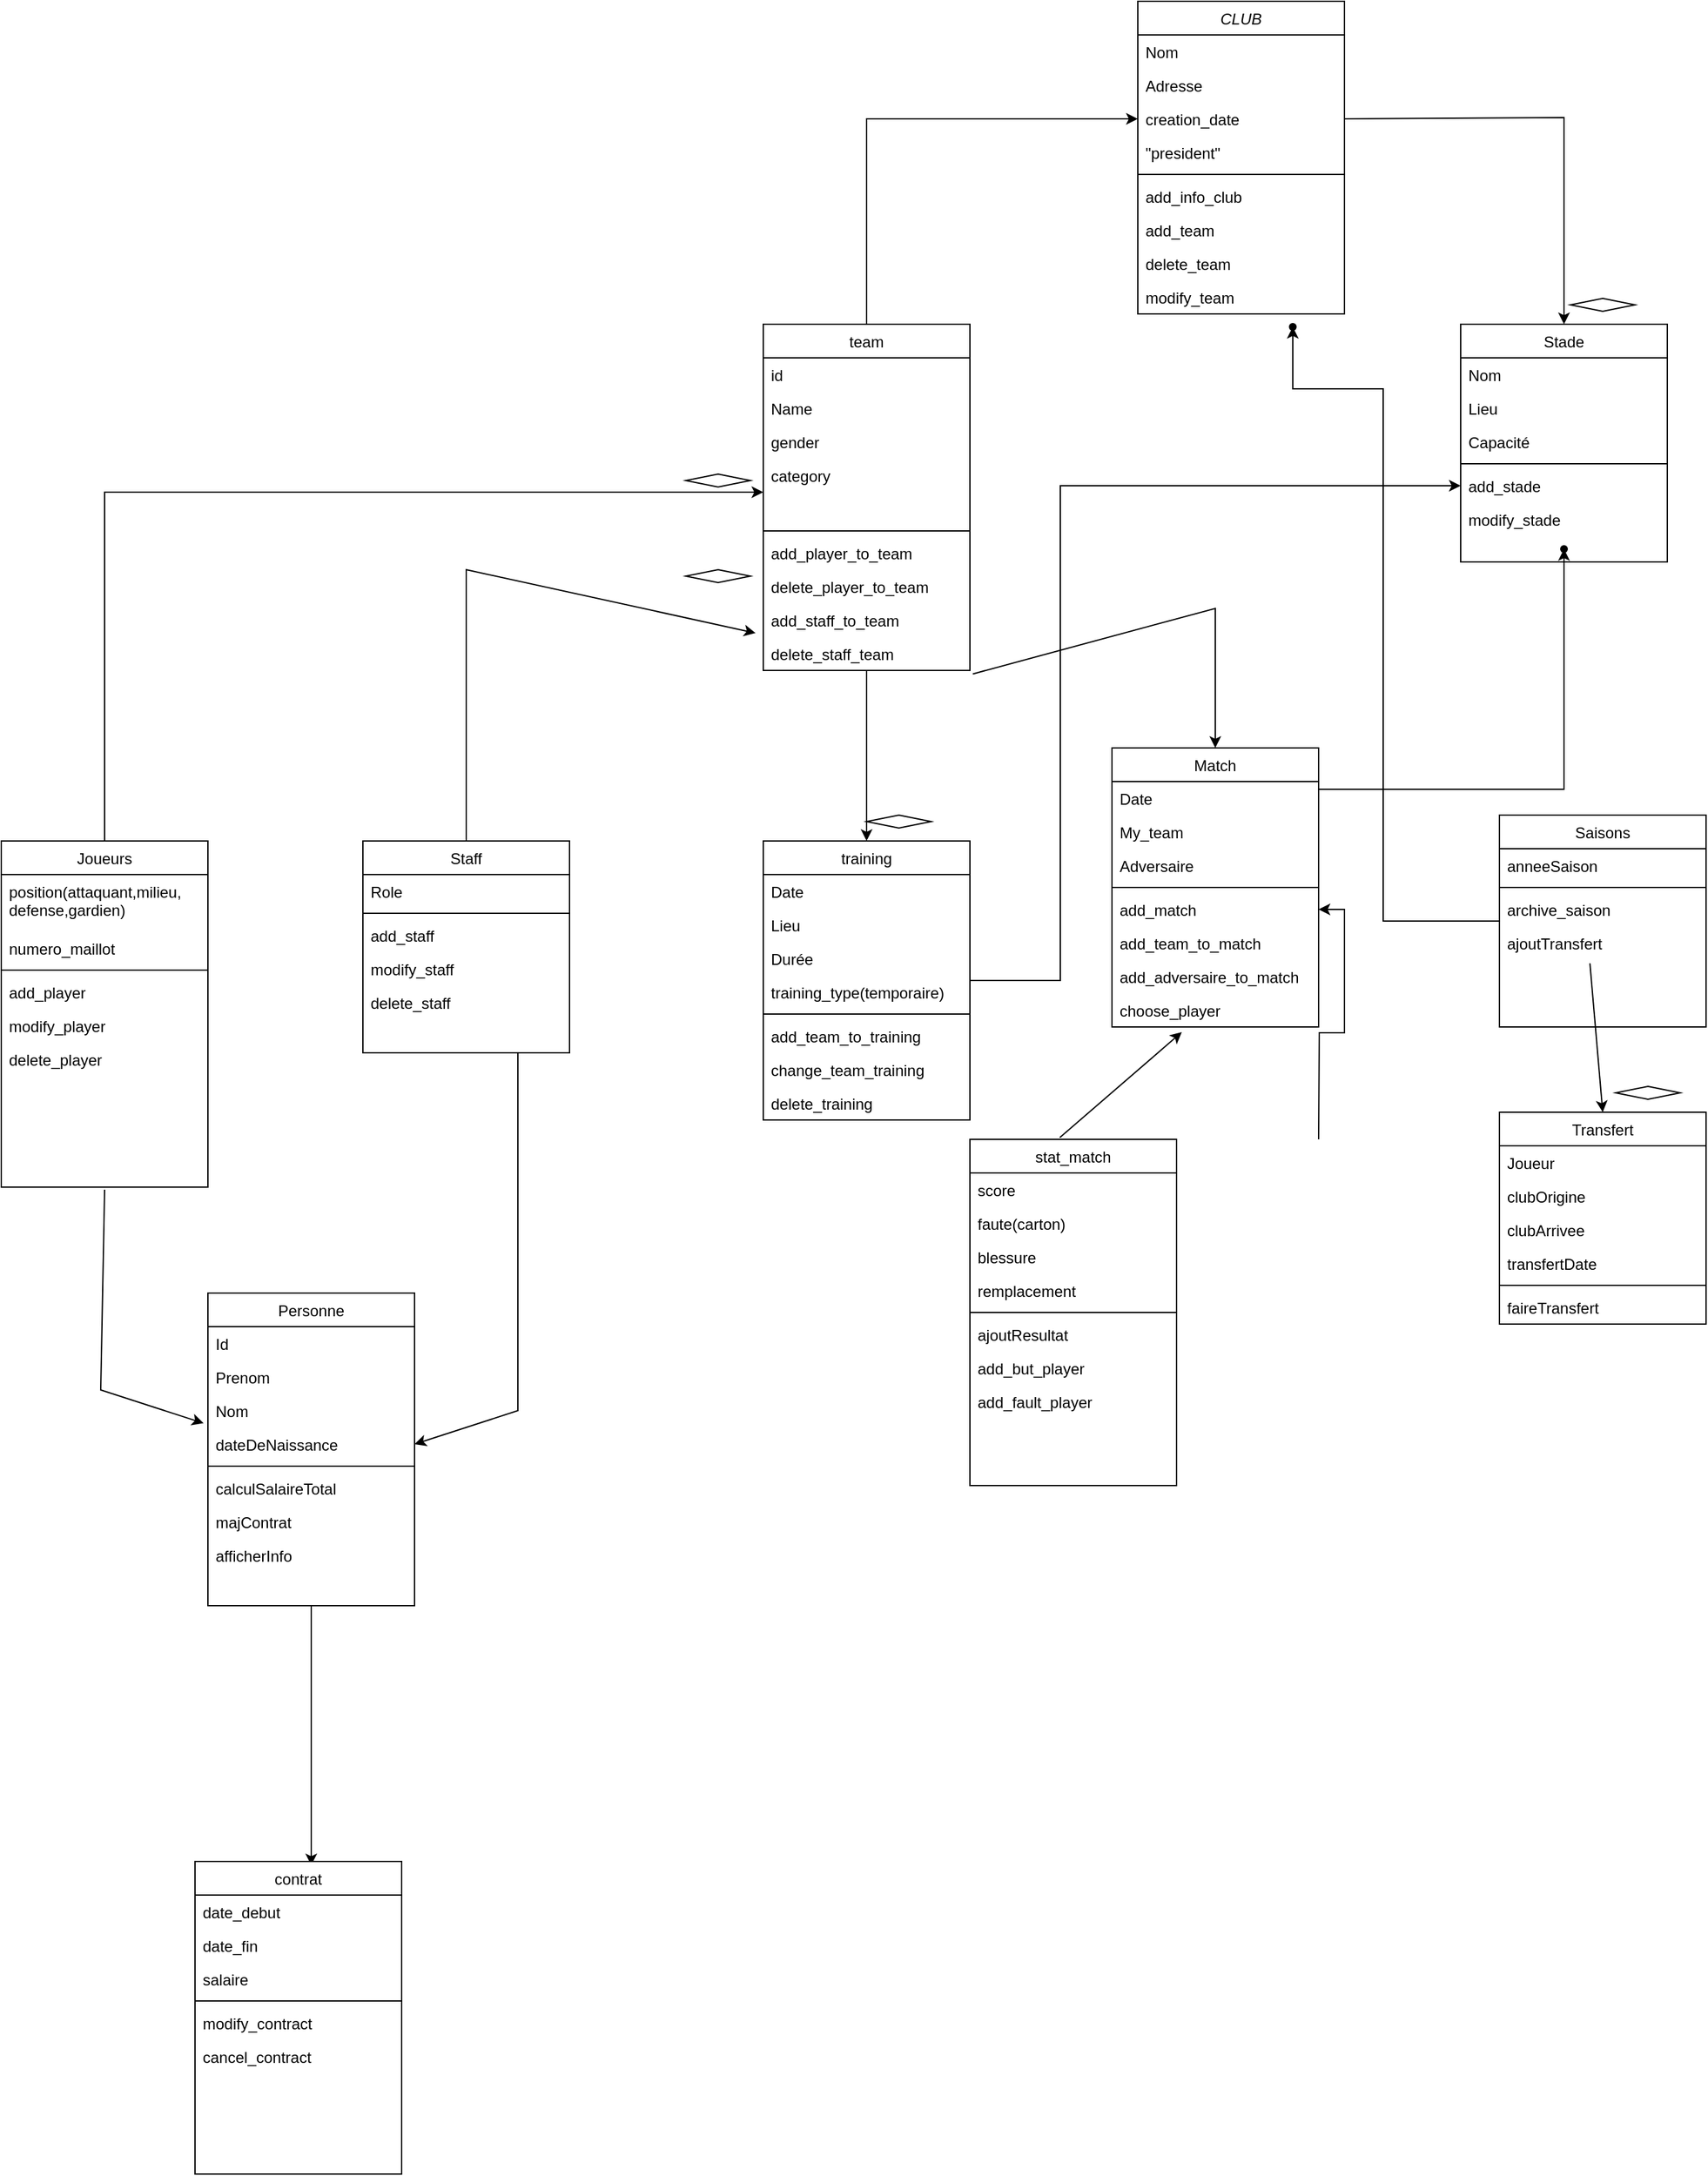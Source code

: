 <mxfile version="24.4.0" type="device">
  <diagram id="C5RBs43oDa-KdzZeNtuy" name="Page-1">
    <mxGraphModel dx="2309" dy="802" grid="1" gridSize="10" guides="1" tooltips="1" connect="1" arrows="1" fold="1" page="1" pageScale="1" pageWidth="827" pageHeight="1169" math="0" shadow="0">
      <root>
        <mxCell id="WIyWlLk6GJQsqaUBKTNV-0" />
        <mxCell id="WIyWlLk6GJQsqaUBKTNV-1" parent="WIyWlLk6GJQsqaUBKTNV-0" />
        <mxCell id="zkfFHV4jXpPFQw0GAbJ--0" value="CLUB" style="swimlane;fontStyle=2;align=center;verticalAlign=top;childLayout=stackLayout;horizontal=1;startSize=26;horizontalStack=0;resizeParent=1;resizeLast=0;collapsible=1;marginBottom=0;rounded=0;shadow=0;strokeWidth=1;" parent="WIyWlLk6GJQsqaUBKTNV-1" vertex="1">
          <mxGeometry x="320" y="20" width="160" height="242" as="geometry">
            <mxRectangle x="230" y="140" width="160" height="26" as="alternateBounds" />
          </mxGeometry>
        </mxCell>
        <mxCell id="zkfFHV4jXpPFQw0GAbJ--1" value="Nom" style="text;align=left;verticalAlign=top;spacingLeft=4;spacingRight=4;overflow=hidden;rotatable=0;points=[[0,0.5],[1,0.5]];portConstraint=eastwest;" parent="zkfFHV4jXpPFQw0GAbJ--0" vertex="1">
          <mxGeometry y="26" width="160" height="26" as="geometry" />
        </mxCell>
        <mxCell id="zkfFHV4jXpPFQw0GAbJ--2" value="Adresse" style="text;align=left;verticalAlign=top;spacingLeft=4;spacingRight=4;overflow=hidden;rotatable=0;points=[[0,0.5],[1,0.5]];portConstraint=eastwest;rounded=0;shadow=0;html=0;" parent="zkfFHV4jXpPFQw0GAbJ--0" vertex="1">
          <mxGeometry y="52" width="160" height="26" as="geometry" />
        </mxCell>
        <mxCell id="zkfFHV4jXpPFQw0GAbJ--3" value="creation_date" style="text;align=left;verticalAlign=top;spacingLeft=4;spacingRight=4;overflow=hidden;rotatable=0;points=[[0,0.5],[1,0.5]];portConstraint=eastwest;rounded=0;shadow=0;html=0;" parent="zkfFHV4jXpPFQw0GAbJ--0" vertex="1">
          <mxGeometry y="78" width="160" height="26" as="geometry" />
        </mxCell>
        <mxCell id="NdkI04tb-at2lnEDGvWP-92" value="&quot;president&quot;" style="text;align=left;verticalAlign=top;spacingLeft=4;spacingRight=4;overflow=hidden;rotatable=0;points=[[0,0.5],[1,0.5]];portConstraint=eastwest;rounded=0;shadow=0;html=0;" parent="zkfFHV4jXpPFQw0GAbJ--0" vertex="1">
          <mxGeometry y="104" width="160" height="26" as="geometry" />
        </mxCell>
        <mxCell id="zkfFHV4jXpPFQw0GAbJ--4" value="" style="line;html=1;strokeWidth=1;align=left;verticalAlign=middle;spacingTop=-1;spacingLeft=3;spacingRight=3;rotatable=0;labelPosition=right;points=[];portConstraint=eastwest;" parent="zkfFHV4jXpPFQw0GAbJ--0" vertex="1">
          <mxGeometry y="130" width="160" height="8" as="geometry" />
        </mxCell>
        <mxCell id="-sGyYgRfLH1E_sFaQL2R-50" value="add_info_club" style="text;align=left;verticalAlign=top;spacingLeft=4;spacingRight=4;overflow=hidden;rotatable=0;points=[[0,0.5],[1,0.5]];portConstraint=eastwest;rounded=0;shadow=0;html=0;" vertex="1" parent="zkfFHV4jXpPFQw0GAbJ--0">
          <mxGeometry y="138" width="160" height="26" as="geometry" />
        </mxCell>
        <mxCell id="-sGyYgRfLH1E_sFaQL2R-53" value="add_team" style="text;align=left;verticalAlign=top;spacingLeft=4;spacingRight=4;overflow=hidden;rotatable=0;points=[[0,0.5],[1,0.5]];portConstraint=eastwest;rounded=0;shadow=0;html=0;" vertex="1" parent="zkfFHV4jXpPFQw0GAbJ--0">
          <mxGeometry y="164" width="160" height="26" as="geometry" />
        </mxCell>
        <mxCell id="-sGyYgRfLH1E_sFaQL2R-51" value="delete_team" style="text;align=left;verticalAlign=top;spacingLeft=4;spacingRight=4;overflow=hidden;rotatable=0;points=[[0,0.5],[1,0.5]];portConstraint=eastwest;rounded=0;shadow=0;html=0;" vertex="1" parent="zkfFHV4jXpPFQw0GAbJ--0">
          <mxGeometry y="190" width="160" height="26" as="geometry" />
        </mxCell>
        <mxCell id="-sGyYgRfLH1E_sFaQL2R-52" value="modify_team" style="text;align=left;verticalAlign=top;spacingLeft=4;spacingRight=4;overflow=hidden;rotatable=0;points=[[0,0.5],[1,0.5]];portConstraint=eastwest;rounded=0;shadow=0;html=0;" vertex="1" parent="zkfFHV4jXpPFQw0GAbJ--0">
          <mxGeometry y="216" width="160" height="26" as="geometry" />
        </mxCell>
        <mxCell id="zkfFHV4jXpPFQw0GAbJ--6" value="team" style="swimlane;fontStyle=0;align=center;verticalAlign=top;childLayout=stackLayout;horizontal=1;startSize=26;horizontalStack=0;resizeParent=1;resizeLast=0;collapsible=1;marginBottom=0;rounded=0;shadow=0;strokeWidth=1;" parent="WIyWlLk6GJQsqaUBKTNV-1" vertex="1">
          <mxGeometry x="30" y="270" width="160" height="268" as="geometry">
            <mxRectangle x="130" y="380" width="160" height="26" as="alternateBounds" />
          </mxGeometry>
        </mxCell>
        <mxCell id="zkfFHV4jXpPFQw0GAbJ--7" value="id" style="text;align=left;verticalAlign=top;spacingLeft=4;spacingRight=4;overflow=hidden;rotatable=0;points=[[0,0.5],[1,0.5]];portConstraint=eastwest;" parent="zkfFHV4jXpPFQw0GAbJ--6" vertex="1">
          <mxGeometry y="26" width="160" height="26" as="geometry" />
        </mxCell>
        <mxCell id="-sGyYgRfLH1E_sFaQL2R-17" value="Name" style="text;align=left;verticalAlign=top;spacingLeft=4;spacingRight=4;overflow=hidden;rotatable=0;points=[[0,0.5],[1,0.5]];portConstraint=eastwest;" vertex="1" parent="zkfFHV4jXpPFQw0GAbJ--6">
          <mxGeometry y="52" width="160" height="26" as="geometry" />
        </mxCell>
        <mxCell id="zkfFHV4jXpPFQw0GAbJ--8" value="gender" style="text;align=left;verticalAlign=top;spacingLeft=4;spacingRight=4;overflow=hidden;rotatable=0;points=[[0,0.5],[1,0.5]];portConstraint=eastwest;rounded=0;shadow=0;html=0;" parent="zkfFHV4jXpPFQw0GAbJ--6" vertex="1">
          <mxGeometry y="78" width="160" height="26" as="geometry" />
        </mxCell>
        <mxCell id="-sGyYgRfLH1E_sFaQL2R-16" value="category" style="text;align=left;verticalAlign=top;spacingLeft=4;spacingRight=4;overflow=hidden;rotatable=0;points=[[0,0.5],[1,0.5]];portConstraint=eastwest;rounded=0;shadow=0;html=0;" vertex="1" parent="zkfFHV4jXpPFQw0GAbJ--6">
          <mxGeometry y="104" width="160" height="26" as="geometry" />
        </mxCell>
        <mxCell id="NdkI04tb-at2lnEDGvWP-2" value="&#xa;" style="text;align=left;verticalAlign=top;spacingLeft=4;spacingRight=4;overflow=hidden;rotatable=0;points=[[0,0.5],[1,0.5]];portConstraint=eastwest;rounded=0;shadow=0;html=0;" parent="zkfFHV4jXpPFQw0GAbJ--6" vertex="1">
          <mxGeometry y="130" width="160" height="26" as="geometry" />
        </mxCell>
        <mxCell id="zkfFHV4jXpPFQw0GAbJ--9" value="" style="line;html=1;strokeWidth=1;align=left;verticalAlign=middle;spacingTop=-1;spacingLeft=3;spacingRight=3;rotatable=0;labelPosition=right;points=[];portConstraint=eastwest;" parent="zkfFHV4jXpPFQw0GAbJ--6" vertex="1">
          <mxGeometry y="156" width="160" height="8" as="geometry" />
        </mxCell>
        <mxCell id="zkfFHV4jXpPFQw0GAbJ--10" value="add_player_to_team" style="text;align=left;verticalAlign=top;spacingLeft=4;spacingRight=4;overflow=hidden;rotatable=0;points=[[0,0.5],[1,0.5]];portConstraint=eastwest;fontStyle=0" parent="zkfFHV4jXpPFQw0GAbJ--6" vertex="1">
          <mxGeometry y="164" width="160" height="26" as="geometry" />
        </mxCell>
        <mxCell id="zkfFHV4jXpPFQw0GAbJ--11" value="delete_player_to_team" style="text;align=left;verticalAlign=top;spacingLeft=4;spacingRight=4;overflow=hidden;rotatable=0;points=[[0,0.5],[1,0.5]];portConstraint=eastwest;" parent="zkfFHV4jXpPFQw0GAbJ--6" vertex="1">
          <mxGeometry y="190" width="160" height="26" as="geometry" />
        </mxCell>
        <mxCell id="NdkI04tb-at2lnEDGvWP-4" value="add_staff_to_team" style="text;align=left;verticalAlign=top;spacingLeft=4;spacingRight=4;overflow=hidden;rotatable=0;points=[[0,0.5],[1,0.5]];portConstraint=eastwest;rounded=0;shadow=0;html=0;" parent="zkfFHV4jXpPFQw0GAbJ--6" vertex="1">
          <mxGeometry y="216" width="160" height="26" as="geometry" />
        </mxCell>
        <mxCell id="NdkI04tb-at2lnEDGvWP-5" value="delete_staff_team" style="text;align=left;verticalAlign=top;spacingLeft=4;spacingRight=4;overflow=hidden;rotatable=0;points=[[0,0.5],[1,0.5]];portConstraint=eastwest;rounded=0;shadow=0;html=0;" parent="zkfFHV4jXpPFQw0GAbJ--6" vertex="1">
          <mxGeometry y="242" width="160" height="26" as="geometry" />
        </mxCell>
        <mxCell id="zkfFHV4jXpPFQw0GAbJ--17" value="Stade" style="swimlane;fontStyle=0;align=center;verticalAlign=top;childLayout=stackLayout;horizontal=1;startSize=26;horizontalStack=0;resizeParent=1;resizeLast=0;collapsible=1;marginBottom=0;rounded=0;shadow=0;strokeWidth=1;" parent="WIyWlLk6GJQsqaUBKTNV-1" vertex="1">
          <mxGeometry x="570" y="270" width="160" height="184" as="geometry">
            <mxRectangle x="550" y="140" width="160" height="26" as="alternateBounds" />
          </mxGeometry>
        </mxCell>
        <mxCell id="zkfFHV4jXpPFQw0GAbJ--18" value="Nom" style="text;align=left;verticalAlign=top;spacingLeft=4;spacingRight=4;overflow=hidden;rotatable=0;points=[[0,0.5],[1,0.5]];portConstraint=eastwest;" parent="zkfFHV4jXpPFQw0GAbJ--17" vertex="1">
          <mxGeometry y="26" width="160" height="26" as="geometry" />
        </mxCell>
        <mxCell id="zkfFHV4jXpPFQw0GAbJ--19" value="Lieu   " style="text;align=left;verticalAlign=top;spacingLeft=4;spacingRight=4;overflow=hidden;rotatable=0;points=[[0,0.5],[1,0.5]];portConstraint=eastwest;rounded=0;shadow=0;html=0;" parent="zkfFHV4jXpPFQw0GAbJ--17" vertex="1">
          <mxGeometry y="52" width="160" height="26" as="geometry" />
        </mxCell>
        <mxCell id="zkfFHV4jXpPFQw0GAbJ--20" value="Capacité" style="text;align=left;verticalAlign=top;spacingLeft=4;spacingRight=4;overflow=hidden;rotatable=0;points=[[0,0.5],[1,0.5]];portConstraint=eastwest;rounded=0;shadow=0;html=0;" parent="zkfFHV4jXpPFQw0GAbJ--17" vertex="1">
          <mxGeometry y="78" width="160" height="26" as="geometry" />
        </mxCell>
        <mxCell id="zkfFHV4jXpPFQw0GAbJ--23" value="" style="line;html=1;strokeWidth=1;align=left;verticalAlign=middle;spacingTop=-1;spacingLeft=3;spacingRight=3;rotatable=0;labelPosition=right;points=[];portConstraint=eastwest;" parent="zkfFHV4jXpPFQw0GAbJ--17" vertex="1">
          <mxGeometry y="104" width="160" height="8" as="geometry" />
        </mxCell>
        <mxCell id="-sGyYgRfLH1E_sFaQL2R-54" value="add_stade" style="text;align=left;verticalAlign=top;spacingLeft=4;spacingRight=4;overflow=hidden;rotatable=0;points=[[0,0.5],[1,0.5]];portConstraint=eastwest;rounded=0;shadow=0;html=0;" vertex="1" parent="zkfFHV4jXpPFQw0GAbJ--17">
          <mxGeometry y="112" width="160" height="26" as="geometry" />
        </mxCell>
        <mxCell id="-sGyYgRfLH1E_sFaQL2R-55" value="modify_stade" style="text;align=left;verticalAlign=top;spacingLeft=4;spacingRight=4;overflow=hidden;rotatable=0;points=[[0,0.5],[1,0.5]];portConstraint=eastwest;rounded=0;shadow=0;html=0;" vertex="1" parent="zkfFHV4jXpPFQw0GAbJ--17">
          <mxGeometry y="138" width="160" height="26" as="geometry" />
        </mxCell>
        <mxCell id="-sGyYgRfLH1E_sFaQL2R-57" value="" style="shape=waypoint;sketch=0;size=6;pointerEvents=1;points=[];fillColor=default;resizable=0;rotatable=0;perimeter=centerPerimeter;snapToPoint=1;verticalAlign=top;fontStyle=0;startSize=26;rounded=0;shadow=0;strokeWidth=1;" vertex="1" parent="zkfFHV4jXpPFQw0GAbJ--17">
          <mxGeometry y="164" width="160" height="20" as="geometry" />
        </mxCell>
        <mxCell id="NdkI04tb-at2lnEDGvWP-6" value="" style="endArrow=classic;html=1;rounded=0;exitX=0.5;exitY=0;exitDx=0;exitDy=0;entryX=0;entryY=0.5;entryDx=0;entryDy=0;" parent="WIyWlLk6GJQsqaUBKTNV-1" source="zkfFHV4jXpPFQw0GAbJ--6" target="zkfFHV4jXpPFQw0GAbJ--3" edge="1">
          <mxGeometry width="50" height="50" relative="1" as="geometry">
            <mxPoint x="410" y="440" as="sourcePoint" />
            <mxPoint x="460" y="390" as="targetPoint" />
            <Array as="points">
              <mxPoint x="110" y="111" />
            </Array>
          </mxGeometry>
        </mxCell>
        <mxCell id="NdkI04tb-at2lnEDGvWP-10" value="" style="endArrow=classic;html=1;rounded=0;exitX=1;exitY=0.5;exitDx=0;exitDy=0;entryX=0.5;entryY=0;entryDx=0;entryDy=0;" parent="WIyWlLk6GJQsqaUBKTNV-1" source="zkfFHV4jXpPFQw0GAbJ--3" target="zkfFHV4jXpPFQw0GAbJ--17" edge="1">
          <mxGeometry width="50" height="50" relative="1" as="geometry">
            <mxPoint x="410" y="440" as="sourcePoint" />
            <mxPoint x="460" y="390" as="targetPoint" />
            <Array as="points">
              <mxPoint x="650" y="110" />
            </Array>
          </mxGeometry>
        </mxCell>
        <mxCell id="NdkI04tb-at2lnEDGvWP-11" value="" style="endArrow=classic;html=1;rounded=0;exitX=0.5;exitY=1;exitDx=0;exitDy=0;" parent="WIyWlLk6GJQsqaUBKTNV-1" source="zkfFHV4jXpPFQw0GAbJ--6" edge="1">
          <mxGeometry width="50" height="50" relative="1" as="geometry">
            <mxPoint x="410" y="440" as="sourcePoint" />
            <mxPoint x="110" y="670" as="targetPoint" />
          </mxGeometry>
        </mxCell>
        <mxCell id="-sGyYgRfLH1E_sFaQL2R-56" value="" style="edgeStyle=orthogonalEdgeStyle;rounded=0;orthogonalLoop=1;jettySize=auto;html=1;entryX=0;entryY=0.5;entryDx=0;entryDy=0;" edge="1" parent="WIyWlLk6GJQsqaUBKTNV-1" source="NdkI04tb-at2lnEDGvWP-12" target="-sGyYgRfLH1E_sFaQL2R-54">
          <mxGeometry relative="1" as="geometry">
            <Array as="points">
              <mxPoint x="260" y="778" />
              <mxPoint x="260" y="395" />
            </Array>
          </mxGeometry>
        </mxCell>
        <mxCell id="NdkI04tb-at2lnEDGvWP-12" value="training" style="swimlane;fontStyle=0;align=center;verticalAlign=top;childLayout=stackLayout;horizontal=1;startSize=26;horizontalStack=0;resizeParent=1;resizeLast=0;collapsible=1;marginBottom=0;rounded=0;shadow=0;strokeWidth=1;" parent="WIyWlLk6GJQsqaUBKTNV-1" vertex="1">
          <mxGeometry x="30" y="670" width="160" height="216" as="geometry">
            <mxRectangle x="130" y="380" width="160" height="26" as="alternateBounds" />
          </mxGeometry>
        </mxCell>
        <mxCell id="NdkI04tb-at2lnEDGvWP-13" value="Date" style="text;align=left;verticalAlign=top;spacingLeft=4;spacingRight=4;overflow=hidden;rotatable=0;points=[[0,0.5],[1,0.5]];portConstraint=eastwest;" parent="NdkI04tb-at2lnEDGvWP-12" vertex="1">
          <mxGeometry y="26" width="160" height="26" as="geometry" />
        </mxCell>
        <mxCell id="NdkI04tb-at2lnEDGvWP-14" value="Lieu" style="text;align=left;verticalAlign=top;spacingLeft=4;spacingRight=4;overflow=hidden;rotatable=0;points=[[0,0.5],[1,0.5]];portConstraint=eastwest;rounded=0;shadow=0;html=0;" parent="NdkI04tb-at2lnEDGvWP-12" vertex="1">
          <mxGeometry y="52" width="160" height="26" as="geometry" />
        </mxCell>
        <mxCell id="NdkI04tb-at2lnEDGvWP-15" value="Durée" style="text;align=left;verticalAlign=top;spacingLeft=4;spacingRight=4;overflow=hidden;rotatable=0;points=[[0,0.5],[1,0.5]];portConstraint=eastwest;rounded=0;shadow=0;html=0;" parent="NdkI04tb-at2lnEDGvWP-12" vertex="1">
          <mxGeometry y="78" width="160" height="26" as="geometry" />
        </mxCell>
        <mxCell id="-sGyYgRfLH1E_sFaQL2R-26" value="training_type(temporaire)" style="text;align=left;verticalAlign=top;spacingLeft=4;spacingRight=4;overflow=hidden;rotatable=0;points=[[0,0.5],[1,0.5]];portConstraint=eastwest;rounded=0;shadow=0;html=0;" vertex="1" parent="NdkI04tb-at2lnEDGvWP-12">
          <mxGeometry y="104" width="160" height="26" as="geometry" />
        </mxCell>
        <mxCell id="NdkI04tb-at2lnEDGvWP-16" value="" style="line;html=1;strokeWidth=1;align=left;verticalAlign=middle;spacingTop=-1;spacingLeft=3;spacingRight=3;rotatable=0;labelPosition=right;points=[];portConstraint=eastwest;" parent="NdkI04tb-at2lnEDGvWP-12" vertex="1">
          <mxGeometry y="130" width="160" height="8" as="geometry" />
        </mxCell>
        <mxCell id="NdkI04tb-at2lnEDGvWP-17" value="add_team_to_training" style="text;align=left;verticalAlign=top;spacingLeft=4;spacingRight=4;overflow=hidden;rotatable=0;points=[[0,0.5],[1,0.5]];portConstraint=eastwest;fontStyle=0" parent="NdkI04tb-at2lnEDGvWP-12" vertex="1">
          <mxGeometry y="138" width="160" height="26" as="geometry" />
        </mxCell>
        <mxCell id="-sGyYgRfLH1E_sFaQL2R-28" value="change_team_training" style="text;align=left;verticalAlign=top;spacingLeft=4;spacingRight=4;overflow=hidden;rotatable=0;points=[[0,0.5],[1,0.5]];portConstraint=eastwest;fontStyle=0" vertex="1" parent="NdkI04tb-at2lnEDGvWP-12">
          <mxGeometry y="164" width="160" height="26" as="geometry" />
        </mxCell>
        <mxCell id="-sGyYgRfLH1E_sFaQL2R-29" value="delete_training" style="text;align=left;verticalAlign=top;spacingLeft=4;spacingRight=4;overflow=hidden;rotatable=0;points=[[0,0.5],[1,0.5]];portConstraint=eastwest;fontStyle=0" vertex="1" parent="NdkI04tb-at2lnEDGvWP-12">
          <mxGeometry y="190" width="160" height="26" as="geometry" />
        </mxCell>
        <mxCell id="-sGyYgRfLH1E_sFaQL2R-58" value="" style="edgeStyle=orthogonalEdgeStyle;rounded=0;orthogonalLoop=1;jettySize=auto;html=1;" edge="1" parent="WIyWlLk6GJQsqaUBKTNV-1" source="NdkI04tb-at2lnEDGvWP-21" target="-sGyYgRfLH1E_sFaQL2R-57">
          <mxGeometry relative="1" as="geometry">
            <Array as="points">
              <mxPoint x="650" y="630" />
            </Array>
          </mxGeometry>
        </mxCell>
        <mxCell id="NdkI04tb-at2lnEDGvWP-21" value="Match" style="swimlane;fontStyle=0;align=center;verticalAlign=top;childLayout=stackLayout;horizontal=1;startSize=26;horizontalStack=0;resizeParent=1;resizeLast=0;collapsible=1;marginBottom=0;rounded=0;shadow=0;strokeWidth=1;" parent="WIyWlLk6GJQsqaUBKTNV-1" vertex="1">
          <mxGeometry x="300" y="598" width="160" height="216" as="geometry">
            <mxRectangle x="130" y="380" width="160" height="26" as="alternateBounds" />
          </mxGeometry>
        </mxCell>
        <mxCell id="NdkI04tb-at2lnEDGvWP-22" value="Date" style="text;align=left;verticalAlign=top;spacingLeft=4;spacingRight=4;overflow=hidden;rotatable=0;points=[[0,0.5],[1,0.5]];portConstraint=eastwest;" parent="NdkI04tb-at2lnEDGvWP-21" vertex="1">
          <mxGeometry y="26" width="160" height="26" as="geometry" />
        </mxCell>
        <mxCell id="-sGyYgRfLH1E_sFaQL2R-43" value="My_team" style="text;align=left;verticalAlign=top;spacingLeft=4;spacingRight=4;overflow=hidden;rotatable=0;points=[[0,0.5],[1,0.5]];portConstraint=eastwest;" vertex="1" parent="NdkI04tb-at2lnEDGvWP-21">
          <mxGeometry y="52" width="160" height="26" as="geometry" />
        </mxCell>
        <mxCell id="NdkI04tb-at2lnEDGvWP-23" value="Adversaire" style="text;align=left;verticalAlign=top;spacingLeft=4;spacingRight=4;overflow=hidden;rotatable=0;points=[[0,0.5],[1,0.5]];portConstraint=eastwest;rounded=0;shadow=0;html=0;" parent="NdkI04tb-at2lnEDGvWP-21" vertex="1">
          <mxGeometry y="78" width="160" height="26" as="geometry" />
        </mxCell>
        <mxCell id="NdkI04tb-at2lnEDGvWP-25" value="" style="line;html=1;strokeWidth=1;align=left;verticalAlign=middle;spacingTop=-1;spacingLeft=3;spacingRight=3;rotatable=0;labelPosition=right;points=[];portConstraint=eastwest;" parent="NdkI04tb-at2lnEDGvWP-21" vertex="1">
          <mxGeometry y="104" width="160" height="8" as="geometry" />
        </mxCell>
        <mxCell id="NdkI04tb-at2lnEDGvWP-26" value="add_match" style="text;align=left;verticalAlign=top;spacingLeft=4;spacingRight=4;overflow=hidden;rotatable=0;points=[[0,0.5],[1,0.5]];portConstraint=eastwest;fontStyle=0" parent="NdkI04tb-at2lnEDGvWP-21" vertex="1">
          <mxGeometry y="112" width="160" height="26" as="geometry" />
        </mxCell>
        <mxCell id="-sGyYgRfLH1E_sFaQL2R-44" value="add_team_to_match" style="text;align=left;verticalAlign=top;spacingLeft=4;spacingRight=4;overflow=hidden;rotatable=0;points=[[0,0.5],[1,0.5]];portConstraint=eastwest;fontStyle=0" vertex="1" parent="NdkI04tb-at2lnEDGvWP-21">
          <mxGeometry y="138" width="160" height="26" as="geometry" />
        </mxCell>
        <mxCell id="-sGyYgRfLH1E_sFaQL2R-45" value="add_adversaire_to_match" style="text;align=left;verticalAlign=top;spacingLeft=4;spacingRight=4;overflow=hidden;rotatable=0;points=[[0,0.5],[1,0.5]];portConstraint=eastwest;fontStyle=0" vertex="1" parent="NdkI04tb-at2lnEDGvWP-21">
          <mxGeometry y="164" width="160" height="26" as="geometry" />
        </mxCell>
        <mxCell id="-sGyYgRfLH1E_sFaQL2R-48" value="choose_player" style="text;align=left;verticalAlign=top;spacingLeft=4;spacingRight=4;overflow=hidden;rotatable=0;points=[[0,0.5],[1,0.5]];portConstraint=eastwest;fontStyle=0" vertex="1" parent="NdkI04tb-at2lnEDGvWP-21">
          <mxGeometry y="190" width="160" height="26" as="geometry" />
        </mxCell>
        <mxCell id="NdkI04tb-at2lnEDGvWP-27" value="" style="endArrow=classic;html=1;rounded=0;entryX=0.5;entryY=0;entryDx=0;entryDy=0;exitX=1.014;exitY=1.104;exitDx=0;exitDy=0;exitPerimeter=0;" parent="WIyWlLk6GJQsqaUBKTNV-1" source="NdkI04tb-at2lnEDGvWP-5" target="NdkI04tb-at2lnEDGvWP-21" edge="1">
          <mxGeometry width="50" height="50" relative="1" as="geometry">
            <mxPoint x="410" y="560" as="sourcePoint" />
            <mxPoint x="460" y="510" as="targetPoint" />
            <Array as="points">
              <mxPoint x="380" y="490" />
            </Array>
          </mxGeometry>
        </mxCell>
        <mxCell id="NdkI04tb-at2lnEDGvWP-28" value="Staff" style="swimlane;fontStyle=0;align=center;verticalAlign=top;childLayout=stackLayout;horizontal=1;startSize=26;horizontalStack=0;resizeParent=1;resizeLast=0;collapsible=1;marginBottom=0;rounded=0;shadow=0;strokeWidth=1;" parent="WIyWlLk6GJQsqaUBKTNV-1" vertex="1">
          <mxGeometry x="-280" y="670" width="160" height="164" as="geometry">
            <mxRectangle x="130" y="380" width="160" height="26" as="alternateBounds" />
          </mxGeometry>
        </mxCell>
        <mxCell id="NdkI04tb-at2lnEDGvWP-29" value="Role" style="text;align=left;verticalAlign=top;spacingLeft=4;spacingRight=4;overflow=hidden;rotatable=0;points=[[0,0.5],[1,0.5]];portConstraint=eastwest;" parent="NdkI04tb-at2lnEDGvWP-28" vertex="1">
          <mxGeometry y="26" width="160" height="26" as="geometry" />
        </mxCell>
        <mxCell id="NdkI04tb-at2lnEDGvWP-32" value="" style="line;html=1;strokeWidth=1;align=left;verticalAlign=middle;spacingTop=-1;spacingLeft=3;spacingRight=3;rotatable=0;labelPosition=right;points=[];portConstraint=eastwest;" parent="NdkI04tb-at2lnEDGvWP-28" vertex="1">
          <mxGeometry y="52" width="160" height="8" as="geometry" />
        </mxCell>
        <mxCell id="NdkI04tb-at2lnEDGvWP-96" value="add_staff" style="text;align=left;verticalAlign=top;spacingLeft=4;spacingRight=4;overflow=hidden;rotatable=0;points=[[0,0.5],[1,0.5]];portConstraint=eastwest;rounded=0;shadow=0;html=0;" parent="NdkI04tb-at2lnEDGvWP-28" vertex="1">
          <mxGeometry y="60" width="160" height="26" as="geometry" />
        </mxCell>
        <mxCell id="NdkI04tb-at2lnEDGvWP-98" value="modify_staff" style="text;align=left;verticalAlign=top;spacingLeft=4;spacingRight=4;overflow=hidden;rotatable=0;points=[[0,0.5],[1,0.5]];portConstraint=eastwest;rounded=0;shadow=0;html=0;" parent="NdkI04tb-at2lnEDGvWP-28" vertex="1">
          <mxGeometry y="86" width="160" height="26" as="geometry" />
        </mxCell>
        <mxCell id="-sGyYgRfLH1E_sFaQL2R-15" value="delete_staff" style="text;align=left;verticalAlign=top;spacingLeft=4;spacingRight=4;overflow=hidden;rotatable=0;points=[[0,0.5],[1,0.5]];portConstraint=eastwest;rounded=0;shadow=0;html=0;" vertex="1" parent="NdkI04tb-at2lnEDGvWP-28">
          <mxGeometry y="112" width="160" height="26" as="geometry" />
        </mxCell>
        <mxCell id="NdkI04tb-at2lnEDGvWP-34" value="Joueurs" style="swimlane;fontStyle=0;align=center;verticalAlign=top;childLayout=stackLayout;horizontal=1;startSize=26;horizontalStack=0;resizeParent=1;resizeLast=0;collapsible=1;marginBottom=0;rounded=0;shadow=0;strokeWidth=1;" parent="WIyWlLk6GJQsqaUBKTNV-1" vertex="1">
          <mxGeometry x="-560" y="670" width="160" height="268" as="geometry">
            <mxRectangle x="130" y="380" width="160" height="26" as="alternateBounds" />
          </mxGeometry>
        </mxCell>
        <mxCell id="NdkI04tb-at2lnEDGvWP-36" value="position(attaquant,milieu, &#xa;defense,gardien)" style="text;align=left;verticalAlign=top;spacingLeft=4;spacingRight=4;overflow=hidden;rotatable=0;points=[[0,0.5],[1,0.5]];portConstraint=eastwest;rounded=0;shadow=0;html=0;" parent="NdkI04tb-at2lnEDGvWP-34" vertex="1">
          <mxGeometry y="26" width="160" height="44" as="geometry" />
        </mxCell>
        <mxCell id="NdkI04tb-at2lnEDGvWP-37" value="numero_maillot" style="text;align=left;verticalAlign=top;spacingLeft=4;spacingRight=4;overflow=hidden;rotatable=0;points=[[0,0.5],[1,0.5]];portConstraint=eastwest;rounded=0;shadow=0;html=0;" parent="NdkI04tb-at2lnEDGvWP-34" vertex="1">
          <mxGeometry y="70" width="160" height="26" as="geometry" />
        </mxCell>
        <mxCell id="NdkI04tb-at2lnEDGvWP-38" value="" style="line;html=1;strokeWidth=1;align=left;verticalAlign=middle;spacingTop=-1;spacingLeft=3;spacingRight=3;rotatable=0;labelPosition=right;points=[];portConstraint=eastwest;" parent="NdkI04tb-at2lnEDGvWP-34" vertex="1">
          <mxGeometry y="96" width="160" height="8" as="geometry" />
        </mxCell>
        <mxCell id="NdkI04tb-at2lnEDGvWP-95" value="add_player" style="text;align=left;verticalAlign=top;spacingLeft=4;spacingRight=4;overflow=hidden;rotatable=0;points=[[0,0.5],[1,0.5]];portConstraint=eastwest;rounded=0;shadow=0;html=0;" parent="NdkI04tb-at2lnEDGvWP-34" vertex="1">
          <mxGeometry y="104" width="160" height="26" as="geometry" />
        </mxCell>
        <mxCell id="NdkI04tb-at2lnEDGvWP-97" value="modify_player" style="text;align=left;verticalAlign=top;spacingLeft=4;spacingRight=4;overflow=hidden;rotatable=0;points=[[0,0.5],[1,0.5]];portConstraint=eastwest;rounded=0;shadow=0;html=0;" parent="NdkI04tb-at2lnEDGvWP-34" vertex="1">
          <mxGeometry y="130" width="160" height="26" as="geometry" />
        </mxCell>
        <mxCell id="NdkI04tb-at2lnEDGvWP-112" value="delete_player" style="text;align=left;verticalAlign=top;spacingLeft=4;spacingRight=4;overflow=hidden;rotatable=0;points=[[0,0.5],[1,0.5]];portConstraint=eastwest;rounded=0;shadow=0;html=0;" parent="NdkI04tb-at2lnEDGvWP-34" vertex="1">
          <mxGeometry y="156" width="160" height="26" as="geometry" />
        </mxCell>
        <mxCell id="NdkI04tb-at2lnEDGvWP-40" value="" style="endArrow=classic;html=1;rounded=0;exitX=0.5;exitY=0;exitDx=0;exitDy=0;" parent="WIyWlLk6GJQsqaUBKTNV-1" source="NdkI04tb-at2lnEDGvWP-34" edge="1">
          <mxGeometry width="50" height="50" relative="1" as="geometry">
            <mxPoint x="-40" y="560" as="sourcePoint" />
            <mxPoint x="30" y="400" as="targetPoint" />
            <Array as="points">
              <mxPoint x="-480" y="400" />
            </Array>
          </mxGeometry>
        </mxCell>
        <mxCell id="NdkI04tb-at2lnEDGvWP-42" value="" style="rhombus;whiteSpace=wrap;html=1;" parent="WIyWlLk6GJQsqaUBKTNV-1" vertex="1">
          <mxGeometry x="-30" y="386" width="50" height="10" as="geometry" />
        </mxCell>
        <mxCell id="-sGyYgRfLH1E_sFaQL2R-3" value="" style="edgeStyle=orthogonalEdgeStyle;rounded=0;orthogonalLoop=1;jettySize=auto;html=1;" edge="1" parent="WIyWlLk6GJQsqaUBKTNV-1" source="NdkI04tb-at2lnEDGvWP-46" target="-sGyYgRfLH1E_sFaQL2R-2">
          <mxGeometry relative="1" as="geometry" />
        </mxCell>
        <mxCell id="NdkI04tb-at2lnEDGvWP-46" value="Personne" style="swimlane;fontStyle=0;align=center;verticalAlign=top;childLayout=stackLayout;horizontal=1;startSize=26;horizontalStack=0;resizeParent=1;resizeLast=0;collapsible=1;marginBottom=0;rounded=0;shadow=0;strokeWidth=1;" parent="WIyWlLk6GJQsqaUBKTNV-1" vertex="1">
          <mxGeometry x="-400" y="1020" width="160" height="242" as="geometry">
            <mxRectangle x="130" y="380" width="160" height="26" as="alternateBounds" />
          </mxGeometry>
        </mxCell>
        <mxCell id="NdkI04tb-at2lnEDGvWP-47" value="Id" style="text;align=left;verticalAlign=top;spacingLeft=4;spacingRight=4;overflow=hidden;rotatable=0;points=[[0,0.5],[1,0.5]];portConstraint=eastwest;" parent="NdkI04tb-at2lnEDGvWP-46" vertex="1">
          <mxGeometry y="26" width="160" height="26" as="geometry" />
        </mxCell>
        <mxCell id="-sGyYgRfLH1E_sFaQL2R-0" value="Prenom   " style="text;align=left;verticalAlign=top;spacingLeft=4;spacingRight=4;overflow=hidden;rotatable=0;points=[[0,0.5],[1,0.5]];portConstraint=eastwest;" vertex="1" parent="NdkI04tb-at2lnEDGvWP-46">
          <mxGeometry y="52" width="160" height="26" as="geometry" />
        </mxCell>
        <mxCell id="NdkI04tb-at2lnEDGvWP-48" value="Nom" style="text;align=left;verticalAlign=top;spacingLeft=4;spacingRight=4;overflow=hidden;rotatable=0;points=[[0,0.5],[1,0.5]];portConstraint=eastwest;rounded=0;shadow=0;html=0;" parent="NdkI04tb-at2lnEDGvWP-46" vertex="1">
          <mxGeometry y="78" width="160" height="26" as="geometry" />
        </mxCell>
        <mxCell id="NdkI04tb-at2lnEDGvWP-49" value="dateDeNaissance" style="text;align=left;verticalAlign=top;spacingLeft=4;spacingRight=4;overflow=hidden;rotatable=0;points=[[0,0.5],[1,0.5]];portConstraint=eastwest;rounded=0;shadow=0;html=0;" parent="NdkI04tb-at2lnEDGvWP-46" vertex="1">
          <mxGeometry y="104" width="160" height="26" as="geometry" />
        </mxCell>
        <mxCell id="NdkI04tb-at2lnEDGvWP-50" value="" style="line;html=1;strokeWidth=1;align=left;verticalAlign=middle;spacingTop=-1;spacingLeft=3;spacingRight=3;rotatable=0;labelPosition=right;points=[];portConstraint=eastwest;" parent="NdkI04tb-at2lnEDGvWP-46" vertex="1">
          <mxGeometry y="130" width="160" height="8" as="geometry" />
        </mxCell>
        <mxCell id="NdkI04tb-at2lnEDGvWP-51" value="calculSalaireTotal" style="text;align=left;verticalAlign=top;spacingLeft=4;spacingRight=4;overflow=hidden;rotatable=0;points=[[0,0.5],[1,0.5]];portConstraint=eastwest;fontStyle=0" parent="NdkI04tb-at2lnEDGvWP-46" vertex="1">
          <mxGeometry y="138" width="160" height="26" as="geometry" />
        </mxCell>
        <mxCell id="NdkI04tb-at2lnEDGvWP-93" value="majContrat" style="text;align=left;verticalAlign=top;spacingLeft=4;spacingRight=4;overflow=hidden;rotatable=0;points=[[0,0.5],[1,0.5]];portConstraint=eastwest;fontStyle=0" parent="NdkI04tb-at2lnEDGvWP-46" vertex="1">
          <mxGeometry y="164" width="160" height="26" as="geometry" />
        </mxCell>
        <mxCell id="NdkI04tb-at2lnEDGvWP-94" value="afficherInfo" style="text;align=left;verticalAlign=top;spacingLeft=4;spacingRight=4;overflow=hidden;rotatable=0;points=[[0,0.5],[1,0.5]];portConstraint=eastwest;fontStyle=0" parent="NdkI04tb-at2lnEDGvWP-46" vertex="1">
          <mxGeometry y="190" width="160" height="26" as="geometry" />
        </mxCell>
        <mxCell id="NdkI04tb-at2lnEDGvWP-55" value="" style="endArrow=classic;html=1;rounded=0;entryX=-0.021;entryY=-0.124;entryDx=0;entryDy=0;entryPerimeter=0;" parent="WIyWlLk6GJQsqaUBKTNV-1" target="NdkI04tb-at2lnEDGvWP-49" edge="1">
          <mxGeometry width="50" height="50" relative="1" as="geometry">
            <mxPoint x="-480" y="940" as="sourcePoint" />
            <mxPoint x="50" y="780" as="targetPoint" />
            <Array as="points">
              <mxPoint x="-483" y="1095" />
            </Array>
          </mxGeometry>
        </mxCell>
        <mxCell id="NdkI04tb-at2lnEDGvWP-56" value="" style="endArrow=classic;html=1;rounded=0;exitX=0.75;exitY=1;exitDx=0;exitDy=0;entryX=1;entryY=0.5;entryDx=0;entryDy=0;" parent="WIyWlLk6GJQsqaUBKTNV-1" source="NdkI04tb-at2lnEDGvWP-28" target="NdkI04tb-at2lnEDGvWP-49" edge="1">
          <mxGeometry width="50" height="50" relative="1" as="geometry">
            <mxPoint y="830" as="sourcePoint" />
            <mxPoint x="-160" y="1100" as="targetPoint" />
            <Array as="points">
              <mxPoint x="-160" y="1111" />
            </Array>
          </mxGeometry>
        </mxCell>
        <mxCell id="NdkI04tb-at2lnEDGvWP-57" value="stat_match" style="swimlane;fontStyle=0;align=center;verticalAlign=top;childLayout=stackLayout;horizontal=1;startSize=26;horizontalStack=0;resizeParent=1;resizeLast=0;collapsible=1;marginBottom=0;rounded=0;shadow=0;strokeWidth=1;" parent="WIyWlLk6GJQsqaUBKTNV-1" vertex="1">
          <mxGeometry x="190" y="901" width="160" height="268" as="geometry">
            <mxRectangle x="130" y="380" width="160" height="26" as="alternateBounds" />
          </mxGeometry>
        </mxCell>
        <mxCell id="NdkI04tb-at2lnEDGvWP-58" value="score" style="text;align=left;verticalAlign=top;spacingLeft=4;spacingRight=4;overflow=hidden;rotatable=0;points=[[0,0.5],[1,0.5]];portConstraint=eastwest;" parent="NdkI04tb-at2lnEDGvWP-57" vertex="1">
          <mxGeometry y="26" width="160" height="26" as="geometry" />
        </mxCell>
        <mxCell id="NdkI04tb-at2lnEDGvWP-59" value="faute(carton)" style="text;align=left;verticalAlign=top;spacingLeft=4;spacingRight=4;overflow=hidden;rotatable=0;points=[[0,0.5],[1,0.5]];portConstraint=eastwest;rounded=0;shadow=0;html=0;" parent="NdkI04tb-at2lnEDGvWP-57" vertex="1">
          <mxGeometry y="52" width="160" height="26" as="geometry" />
        </mxCell>
        <mxCell id="NdkI04tb-at2lnEDGvWP-60" value="blessure" style="text;align=left;verticalAlign=top;spacingLeft=4;spacingRight=4;overflow=hidden;rotatable=0;points=[[0,0.5],[1,0.5]];portConstraint=eastwest;rounded=0;shadow=0;html=0;" parent="NdkI04tb-at2lnEDGvWP-57" vertex="1">
          <mxGeometry y="78" width="160" height="26" as="geometry" />
        </mxCell>
        <mxCell id="NdkI04tb-at2lnEDGvWP-110" value="remplacement" style="text;align=left;verticalAlign=top;spacingLeft=4;spacingRight=4;overflow=hidden;rotatable=0;points=[[0,0.5],[1,0.5]];portConstraint=eastwest;rounded=0;shadow=0;html=0;" parent="NdkI04tb-at2lnEDGvWP-57" vertex="1">
          <mxGeometry y="104" width="160" height="26" as="geometry" />
        </mxCell>
        <mxCell id="NdkI04tb-at2lnEDGvWP-61" value="" style="line;html=1;strokeWidth=1;align=left;verticalAlign=middle;spacingTop=-1;spacingLeft=3;spacingRight=3;rotatable=0;labelPosition=right;points=[];portConstraint=eastwest;" parent="NdkI04tb-at2lnEDGvWP-57" vertex="1">
          <mxGeometry y="130" width="160" height="8" as="geometry" />
        </mxCell>
        <mxCell id="NdkI04tb-at2lnEDGvWP-62" value="ajoutResultat" style="text;align=left;verticalAlign=top;spacingLeft=4;spacingRight=4;overflow=hidden;rotatable=0;points=[[0,0.5],[1,0.5]];portConstraint=eastwest;fontStyle=0" parent="NdkI04tb-at2lnEDGvWP-57" vertex="1">
          <mxGeometry y="138" width="160" height="26" as="geometry" />
        </mxCell>
        <mxCell id="NdkI04tb-at2lnEDGvWP-108" value="add_but_player" style="text;align=left;verticalAlign=top;spacingLeft=4;spacingRight=4;overflow=hidden;rotatable=0;points=[[0,0.5],[1,0.5]];portConstraint=eastwest;fontStyle=0" parent="NdkI04tb-at2lnEDGvWP-57" vertex="1">
          <mxGeometry y="164" width="160" height="26" as="geometry" />
        </mxCell>
        <mxCell id="NdkI04tb-at2lnEDGvWP-115" value="add_fault_player" style="text;align=left;verticalAlign=top;spacingLeft=4;spacingRight=4;overflow=hidden;rotatable=0;points=[[0,0.5],[1,0.5]];portConstraint=eastwest;fontStyle=0" parent="NdkI04tb-at2lnEDGvWP-57" vertex="1">
          <mxGeometry y="190" width="160" height="26" as="geometry" />
        </mxCell>
        <mxCell id="-sGyYgRfLH1E_sFaQL2R-61" value="" style="edgeStyle=orthogonalEdgeStyle;rounded=0;orthogonalLoop=1;jettySize=auto;html=1;" edge="1" parent="WIyWlLk6GJQsqaUBKTNV-1" source="NdkI04tb-at2lnEDGvWP-68" target="-sGyYgRfLH1E_sFaQL2R-60">
          <mxGeometry relative="1" as="geometry">
            <Array as="points">
              <mxPoint x="510" y="732" />
              <mxPoint x="510" y="320" />
              <mxPoint x="440" y="320" />
            </Array>
          </mxGeometry>
        </mxCell>
        <mxCell id="NdkI04tb-at2lnEDGvWP-68" value="Saisons" style="swimlane;fontStyle=0;align=center;verticalAlign=top;childLayout=stackLayout;horizontal=1;startSize=26;horizontalStack=0;resizeParent=1;resizeLast=0;collapsible=1;marginBottom=0;rounded=0;shadow=0;strokeWidth=1;" parent="WIyWlLk6GJQsqaUBKTNV-1" vertex="1">
          <mxGeometry x="600" y="650" width="160" height="164" as="geometry">
            <mxRectangle x="130" y="380" width="160" height="26" as="alternateBounds" />
          </mxGeometry>
        </mxCell>
        <mxCell id="NdkI04tb-at2lnEDGvWP-69" value="anneeSaison" style="text;align=left;verticalAlign=top;spacingLeft=4;spacingRight=4;overflow=hidden;rotatable=0;points=[[0,0.5],[1,0.5]];portConstraint=eastwest;" parent="NdkI04tb-at2lnEDGvWP-68" vertex="1">
          <mxGeometry y="26" width="160" height="26" as="geometry" />
        </mxCell>
        <mxCell id="NdkI04tb-at2lnEDGvWP-72" value="" style="line;html=1;strokeWidth=1;align=left;verticalAlign=middle;spacingTop=-1;spacingLeft=3;spacingRight=3;rotatable=0;labelPosition=right;points=[];portConstraint=eastwest;" parent="NdkI04tb-at2lnEDGvWP-68" vertex="1">
          <mxGeometry y="52" width="160" height="8" as="geometry" />
        </mxCell>
        <mxCell id="NdkI04tb-at2lnEDGvWP-73" value="archive_saison" style="text;align=left;verticalAlign=top;spacingLeft=4;spacingRight=4;overflow=hidden;rotatable=0;points=[[0,0.5],[1,0.5]];portConstraint=eastwest;fontStyle=0" parent="NdkI04tb-at2lnEDGvWP-68" vertex="1">
          <mxGeometry y="60" width="160" height="26" as="geometry" />
        </mxCell>
        <mxCell id="NdkI04tb-at2lnEDGvWP-81" value="ajoutTransfert" style="text;align=left;verticalAlign=top;spacingLeft=4;spacingRight=4;overflow=hidden;rotatable=0;points=[[0,0.5],[1,0.5]];portConstraint=eastwest;fontStyle=0" parent="NdkI04tb-at2lnEDGvWP-68" vertex="1">
          <mxGeometry y="86" width="160" height="26" as="geometry" />
        </mxCell>
        <mxCell id="NdkI04tb-at2lnEDGvWP-74" value="Transfert" style="swimlane;fontStyle=0;align=center;verticalAlign=top;childLayout=stackLayout;horizontal=1;startSize=26;horizontalStack=0;resizeParent=1;resizeLast=0;collapsible=1;marginBottom=0;rounded=0;shadow=0;strokeWidth=1;" parent="WIyWlLk6GJQsqaUBKTNV-1" vertex="1">
          <mxGeometry x="600" y="880" width="160" height="164" as="geometry">
            <mxRectangle x="130" y="380" width="160" height="26" as="alternateBounds" />
          </mxGeometry>
        </mxCell>
        <mxCell id="NdkI04tb-at2lnEDGvWP-75" value="Joueur" style="text;align=left;verticalAlign=top;spacingLeft=4;spacingRight=4;overflow=hidden;rotatable=0;points=[[0,0.5],[1,0.5]];portConstraint=eastwest;" parent="NdkI04tb-at2lnEDGvWP-74" vertex="1">
          <mxGeometry y="26" width="160" height="26" as="geometry" />
        </mxCell>
        <mxCell id="NdkI04tb-at2lnEDGvWP-76" value="clubOrigine" style="text;align=left;verticalAlign=top;spacingLeft=4;spacingRight=4;overflow=hidden;rotatable=0;points=[[0,0.5],[1,0.5]];portConstraint=eastwest;rounded=0;shadow=0;html=0;" parent="NdkI04tb-at2lnEDGvWP-74" vertex="1">
          <mxGeometry y="52" width="160" height="26" as="geometry" />
        </mxCell>
        <mxCell id="NdkI04tb-at2lnEDGvWP-77" value="clubArrivee" style="text;align=left;verticalAlign=top;spacingLeft=4;spacingRight=4;overflow=hidden;rotatable=0;points=[[0,0.5],[1,0.5]];portConstraint=eastwest;rounded=0;shadow=0;html=0;" parent="NdkI04tb-at2lnEDGvWP-74" vertex="1">
          <mxGeometry y="78" width="160" height="26" as="geometry" />
        </mxCell>
        <mxCell id="NdkI04tb-at2lnEDGvWP-82" value="transfertDate" style="text;align=left;verticalAlign=top;spacingLeft=4;spacingRight=4;overflow=hidden;rotatable=0;points=[[0,0.5],[1,0.5]];portConstraint=eastwest;rounded=0;shadow=0;html=0;" parent="NdkI04tb-at2lnEDGvWP-74" vertex="1">
          <mxGeometry y="104" width="160" height="26" as="geometry" />
        </mxCell>
        <mxCell id="NdkI04tb-at2lnEDGvWP-78" value="" style="line;html=1;strokeWidth=1;align=left;verticalAlign=middle;spacingTop=-1;spacingLeft=3;spacingRight=3;rotatable=0;labelPosition=right;points=[];portConstraint=eastwest;" parent="NdkI04tb-at2lnEDGvWP-74" vertex="1">
          <mxGeometry y="130" width="160" height="8" as="geometry" />
        </mxCell>
        <mxCell id="NdkI04tb-at2lnEDGvWP-79" value="faireTransfert" style="text;align=left;verticalAlign=top;spacingLeft=4;spacingRight=4;overflow=hidden;rotatable=0;points=[[0,0.5],[1,0.5]];portConstraint=eastwest;fontStyle=0" parent="NdkI04tb-at2lnEDGvWP-74" vertex="1">
          <mxGeometry y="138" width="160" height="26" as="geometry" />
        </mxCell>
        <mxCell id="NdkI04tb-at2lnEDGvWP-84" value="" style="endArrow=classic;html=1;rounded=0;exitX=0.435;exitY=-0.005;exitDx=0;exitDy=0;exitPerimeter=0;entryX=0.338;entryY=1.154;entryDx=0;entryDy=0;entryPerimeter=0;" parent="WIyWlLk6GJQsqaUBKTNV-1" source="NdkI04tb-at2lnEDGvWP-57" edge="1">
          <mxGeometry width="50" height="50" relative="1" as="geometry">
            <mxPoint x="170" y="730" as="sourcePoint" />
            <mxPoint x="354.08" y="818.004" as="targetPoint" />
          </mxGeometry>
        </mxCell>
        <mxCell id="NdkI04tb-at2lnEDGvWP-85" value="" style="endArrow=classic;html=1;rounded=0;entryX=0.5;entryY=0;entryDx=0;entryDy=0;exitX=0.438;exitY=1.106;exitDx=0;exitDy=0;exitPerimeter=0;" parent="WIyWlLk6GJQsqaUBKTNV-1" source="NdkI04tb-at2lnEDGvWP-81" target="NdkI04tb-at2lnEDGvWP-74" edge="1">
          <mxGeometry width="50" height="50" relative="1" as="geometry">
            <mxPoint x="170" y="730" as="sourcePoint" />
            <mxPoint x="220" y="680" as="targetPoint" />
          </mxGeometry>
        </mxCell>
        <mxCell id="NdkI04tb-at2lnEDGvWP-86" value="" style="rhombus;whiteSpace=wrap;html=1;" parent="WIyWlLk6GJQsqaUBKTNV-1" vertex="1">
          <mxGeometry x="110" y="650" width="50" height="10" as="geometry" />
        </mxCell>
        <mxCell id="NdkI04tb-at2lnEDGvWP-89" value="" style="rhombus;whiteSpace=wrap;html=1;" parent="WIyWlLk6GJQsqaUBKTNV-1" vertex="1">
          <mxGeometry x="655" y="250" width="50" height="10" as="geometry" />
        </mxCell>
        <mxCell id="NdkI04tb-at2lnEDGvWP-91" value="" style="rhombus;whiteSpace=wrap;html=1;" parent="WIyWlLk6GJQsqaUBKTNV-1" vertex="1">
          <mxGeometry x="690" y="860" width="50" height="10" as="geometry" />
        </mxCell>
        <mxCell id="NdkI04tb-at2lnEDGvWP-99" value="" style="endArrow=classic;html=1;rounded=0;exitX=0.5;exitY=0;exitDx=0;exitDy=0;entryX=-0.037;entryY=-0.113;entryDx=0;entryDy=0;entryPerimeter=0;" parent="WIyWlLk6GJQsqaUBKTNV-1" source="NdkI04tb-at2lnEDGvWP-28" target="NdkI04tb-at2lnEDGvWP-5" edge="1">
          <mxGeometry width="50" height="50" relative="1" as="geometry">
            <mxPoint x="150" y="810" as="sourcePoint" />
            <mxPoint x="200" y="760" as="targetPoint" />
            <Array as="points">
              <mxPoint x="-200" y="460" />
            </Array>
          </mxGeometry>
        </mxCell>
        <mxCell id="NdkI04tb-at2lnEDGvWP-100" value="" style="rhombus;whiteSpace=wrap;html=1;" parent="WIyWlLk6GJQsqaUBKTNV-1" vertex="1">
          <mxGeometry x="-30" y="460" width="50" height="10" as="geometry" />
        </mxCell>
        <mxCell id="-sGyYgRfLH1E_sFaQL2R-2" value="" style="shape=waypoint;sketch=0;size=6;pointerEvents=1;points=[];fillColor=default;resizable=0;rotatable=0;perimeter=centerPerimeter;snapToPoint=1;verticalAlign=top;fontStyle=0;startSize=26;rounded=0;shadow=0;strokeWidth=1;" vertex="1" parent="WIyWlLk6GJQsqaUBKTNV-1">
          <mxGeometry x="-330" y="1453" width="20" height="20" as="geometry" />
        </mxCell>
        <mxCell id="-sGyYgRfLH1E_sFaQL2R-4" value="contrat" style="swimlane;fontStyle=0;align=center;verticalAlign=top;childLayout=stackLayout;horizontal=1;startSize=26;horizontalStack=0;resizeParent=1;resizeLast=0;collapsible=1;marginBottom=0;rounded=0;shadow=0;strokeWidth=1;" vertex="1" parent="WIyWlLk6GJQsqaUBKTNV-1">
          <mxGeometry x="-410" y="1460" width="160" height="242" as="geometry">
            <mxRectangle x="130" y="380" width="160" height="26" as="alternateBounds" />
          </mxGeometry>
        </mxCell>
        <mxCell id="-sGyYgRfLH1E_sFaQL2R-6" value="date_debut" style="text;align=left;verticalAlign=top;spacingLeft=4;spacingRight=4;overflow=hidden;rotatable=0;points=[[0,0.5],[1,0.5]];portConstraint=eastwest;" vertex="1" parent="-sGyYgRfLH1E_sFaQL2R-4">
          <mxGeometry y="26" width="160" height="26" as="geometry" />
        </mxCell>
        <mxCell id="-sGyYgRfLH1E_sFaQL2R-8" value="date_fin" style="text;align=left;verticalAlign=top;spacingLeft=4;spacingRight=4;overflow=hidden;rotatable=0;points=[[0,0.5],[1,0.5]];portConstraint=eastwest;rounded=0;shadow=0;html=0;" vertex="1" parent="-sGyYgRfLH1E_sFaQL2R-4">
          <mxGeometry y="52" width="160" height="26" as="geometry" />
        </mxCell>
        <mxCell id="-sGyYgRfLH1E_sFaQL2R-13" value="salaire" style="text;align=left;verticalAlign=top;spacingLeft=4;spacingRight=4;overflow=hidden;rotatable=0;points=[[0,0.5],[1,0.5]];portConstraint=eastwest;rounded=0;shadow=0;html=0;" vertex="1" parent="-sGyYgRfLH1E_sFaQL2R-4">
          <mxGeometry y="78" width="160" height="26" as="geometry" />
        </mxCell>
        <mxCell id="-sGyYgRfLH1E_sFaQL2R-9" value="" style="line;html=1;strokeWidth=1;align=left;verticalAlign=middle;spacingTop=-1;spacingLeft=3;spacingRight=3;rotatable=0;labelPosition=right;points=[];portConstraint=eastwest;" vertex="1" parent="-sGyYgRfLH1E_sFaQL2R-4">
          <mxGeometry y="104" width="160" height="8" as="geometry" />
        </mxCell>
        <mxCell id="-sGyYgRfLH1E_sFaQL2R-10" value="modify_contract" style="text;align=left;verticalAlign=top;spacingLeft=4;spacingRight=4;overflow=hidden;rotatable=0;points=[[0,0.5],[1,0.5]];portConstraint=eastwest;fontStyle=0" vertex="1" parent="-sGyYgRfLH1E_sFaQL2R-4">
          <mxGeometry y="112" width="160" height="26" as="geometry" />
        </mxCell>
        <mxCell id="-sGyYgRfLH1E_sFaQL2R-11" value="cancel_contract" style="text;align=left;verticalAlign=top;spacingLeft=4;spacingRight=4;overflow=hidden;rotatable=0;points=[[0,0.5],[1,0.5]];portConstraint=eastwest;fontStyle=0" vertex="1" parent="-sGyYgRfLH1E_sFaQL2R-4">
          <mxGeometry y="138" width="160" height="26" as="geometry" />
        </mxCell>
        <mxCell id="-sGyYgRfLH1E_sFaQL2R-42" value="" style="edgeStyle=orthogonalEdgeStyle;rounded=0;orthogonalLoop=1;jettySize=auto;html=1;" edge="1" parent="WIyWlLk6GJQsqaUBKTNV-1" target="NdkI04tb-at2lnEDGvWP-26">
          <mxGeometry relative="1" as="geometry">
            <mxPoint x="460" y="901" as="sourcePoint" />
          </mxGeometry>
        </mxCell>
        <mxCell id="-sGyYgRfLH1E_sFaQL2R-60" value="" style="shape=waypoint;sketch=0;size=6;pointerEvents=1;points=[];fillColor=default;resizable=0;rotatable=0;perimeter=centerPerimeter;snapToPoint=1;verticalAlign=top;fontStyle=0;startSize=26;rounded=0;shadow=0;strokeWidth=1;" vertex="1" parent="WIyWlLk6GJQsqaUBKTNV-1">
          <mxGeometry x="430" y="262" width="20" height="20" as="geometry" />
        </mxCell>
      </root>
    </mxGraphModel>
  </diagram>
</mxfile>
